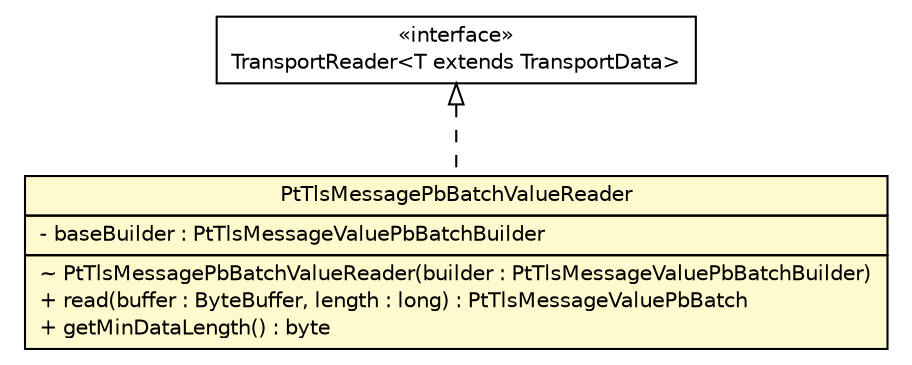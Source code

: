 #!/usr/local/bin/dot
#
# Class diagram 
# Generated by UMLGraph version R5_6 (http://www.umlgraph.org/)
#

digraph G {
	edge [fontname="Helvetica",fontsize=10,labelfontname="Helvetica",labelfontsize=10];
	node [fontname="Helvetica",fontsize=10,shape=plaintext];
	nodesep=0.25;
	ranksep=0.5;
	// de.hsbremen.tc.tnc.message.t.serialize.bytebuffer.TransportReader<T extends de.hsbremen.tc.tnc.message.t.TransportData>
	c137245 [label=<<table title="de.hsbremen.tc.tnc.message.t.serialize.bytebuffer.TransportReader" border="0" cellborder="1" cellspacing="0" cellpadding="2" port="p" href="../../../../../../../de/hsbremen/tc/tnc/message/t/serialize/bytebuffer/TransportReader.html">
		<tr><td><table border="0" cellspacing="0" cellpadding="1">
<tr><td align="center" balign="center"> &#171;interface&#187; </td></tr>
<tr><td align="center" balign="center"> TransportReader&lt;T extends TransportData&gt; </td></tr>
		</table></td></tr>
		</table>>, URL="../../../../../../../de/hsbremen/tc/tnc/message/t/serialize/bytebuffer/TransportReader.html", fontname="Helvetica", fontcolor="black", fontsize=10.0];
	// org.ietf.nea.pt.serialize.reader.bytebuffer.PtTlsMessagePbBatchValueReader
	c137288 [label=<<table title="org.ietf.nea.pt.serialize.reader.bytebuffer.PtTlsMessagePbBatchValueReader" border="0" cellborder="1" cellspacing="0" cellpadding="2" port="p" bgcolor="lemonChiffon" href="./PtTlsMessagePbBatchValueReader.html">
		<tr><td><table border="0" cellspacing="0" cellpadding="1">
<tr><td align="center" balign="center"> PtTlsMessagePbBatchValueReader </td></tr>
		</table></td></tr>
		<tr><td><table border="0" cellspacing="0" cellpadding="1">
<tr><td align="left" balign="left"> - baseBuilder : PtTlsMessageValuePbBatchBuilder </td></tr>
		</table></td></tr>
		<tr><td><table border="0" cellspacing="0" cellpadding="1">
<tr><td align="left" balign="left"> ~ PtTlsMessagePbBatchValueReader(builder : PtTlsMessageValuePbBatchBuilder) </td></tr>
<tr><td align="left" balign="left"> + read(buffer : ByteBuffer, length : long) : PtTlsMessageValuePbBatch </td></tr>
<tr><td align="left" balign="left"> + getMinDataLength() : byte </td></tr>
		</table></td></tr>
		</table>>, URL="./PtTlsMessagePbBatchValueReader.html", fontname="Helvetica", fontcolor="black", fontsize=10.0];
	//org.ietf.nea.pt.serialize.reader.bytebuffer.PtTlsMessagePbBatchValueReader implements de.hsbremen.tc.tnc.message.t.serialize.bytebuffer.TransportReader<T extends de.hsbremen.tc.tnc.message.t.TransportData>
	c137245:p -> c137288:p [dir=back,arrowtail=empty,style=dashed];
}

